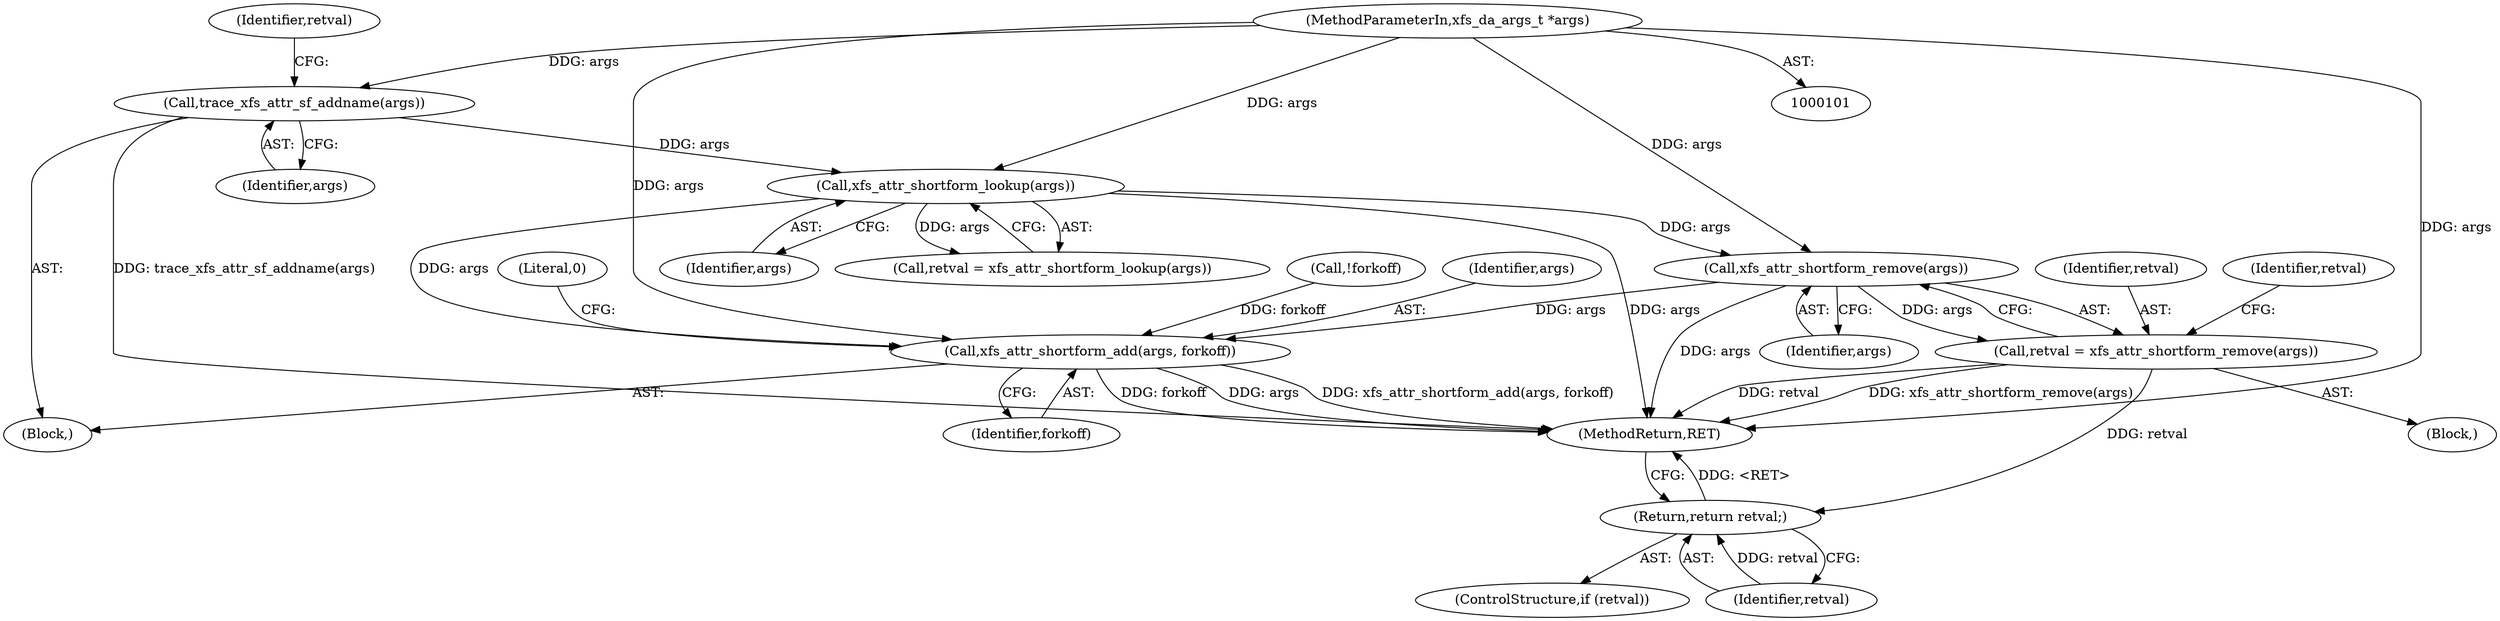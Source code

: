 digraph "0_linux_7b38460dc8e4eafba06c78f8e37099d3b34d473c@API" {
"1000144" [label="(Call,xfs_attr_shortform_remove(args))"];
"1000111" [label="(Call,xfs_attr_shortform_lookup(args))"];
"1000107" [label="(Call,trace_xfs_attr_sf_addname(args))"];
"1000102" [label="(MethodParameterIn,xfs_da_args_t *args)"];
"1000142" [label="(Call,retval = xfs_attr_shortform_remove(args))"];
"1000148" [label="(Return,return retval;)"];
"1000198" [label="(Call,xfs_attr_shortform_add(args, forkoff))"];
"1000133" [label="(Block,)"];
"1000143" [label="(Identifier,retval)"];
"1000200" [label="(Identifier,forkoff)"];
"1000203" [label="(MethodReturn,RET)"];
"1000198" [label="(Call,xfs_attr_shortform_add(args, forkoff))"];
"1000142" [label="(Call,retval = xfs_attr_shortform_remove(args))"];
"1000110" [label="(Identifier,retval)"];
"1000145" [label="(Identifier,args)"];
"1000108" [label="(Identifier,args)"];
"1000144" [label="(Call,xfs_attr_shortform_remove(args))"];
"1000107" [label="(Call,trace_xfs_attr_sf_addname(args))"];
"1000103" [label="(Block,)"];
"1000146" [label="(ControlStructure,if (retval))"];
"1000112" [label="(Identifier,args)"];
"1000111" [label="(Call,xfs_attr_shortform_lookup(args))"];
"1000148" [label="(Return,return retval;)"];
"1000102" [label="(MethodParameterIn,xfs_da_args_t *args)"];
"1000149" [label="(Identifier,retval)"];
"1000109" [label="(Call,retval = xfs_attr_shortform_lookup(args))"];
"1000147" [label="(Identifier,retval)"];
"1000202" [label="(Literal,0)"];
"1000193" [label="(Call,!forkoff)"];
"1000199" [label="(Identifier,args)"];
"1000144" -> "1000142"  [label="AST: "];
"1000144" -> "1000145"  [label="CFG: "];
"1000145" -> "1000144"  [label="AST: "];
"1000142" -> "1000144"  [label="CFG: "];
"1000144" -> "1000203"  [label="DDG: args"];
"1000144" -> "1000142"  [label="DDG: args"];
"1000111" -> "1000144"  [label="DDG: args"];
"1000102" -> "1000144"  [label="DDG: args"];
"1000144" -> "1000198"  [label="DDG: args"];
"1000111" -> "1000109"  [label="AST: "];
"1000111" -> "1000112"  [label="CFG: "];
"1000112" -> "1000111"  [label="AST: "];
"1000109" -> "1000111"  [label="CFG: "];
"1000111" -> "1000203"  [label="DDG: args"];
"1000111" -> "1000109"  [label="DDG: args"];
"1000107" -> "1000111"  [label="DDG: args"];
"1000102" -> "1000111"  [label="DDG: args"];
"1000111" -> "1000198"  [label="DDG: args"];
"1000107" -> "1000103"  [label="AST: "];
"1000107" -> "1000108"  [label="CFG: "];
"1000108" -> "1000107"  [label="AST: "];
"1000110" -> "1000107"  [label="CFG: "];
"1000107" -> "1000203"  [label="DDG: trace_xfs_attr_sf_addname(args)"];
"1000102" -> "1000107"  [label="DDG: args"];
"1000102" -> "1000101"  [label="AST: "];
"1000102" -> "1000203"  [label="DDG: args"];
"1000102" -> "1000198"  [label="DDG: args"];
"1000142" -> "1000133"  [label="AST: "];
"1000143" -> "1000142"  [label="AST: "];
"1000147" -> "1000142"  [label="CFG: "];
"1000142" -> "1000203"  [label="DDG: xfs_attr_shortform_remove(args)"];
"1000142" -> "1000203"  [label="DDG: retval"];
"1000142" -> "1000148"  [label="DDG: retval"];
"1000148" -> "1000146"  [label="AST: "];
"1000148" -> "1000149"  [label="CFG: "];
"1000149" -> "1000148"  [label="AST: "];
"1000203" -> "1000148"  [label="CFG: "];
"1000148" -> "1000203"  [label="DDG: <RET>"];
"1000149" -> "1000148"  [label="DDG: retval"];
"1000198" -> "1000103"  [label="AST: "];
"1000198" -> "1000200"  [label="CFG: "];
"1000199" -> "1000198"  [label="AST: "];
"1000200" -> "1000198"  [label="AST: "];
"1000202" -> "1000198"  [label="CFG: "];
"1000198" -> "1000203"  [label="DDG: forkoff"];
"1000198" -> "1000203"  [label="DDG: args"];
"1000198" -> "1000203"  [label="DDG: xfs_attr_shortform_add(args, forkoff)"];
"1000193" -> "1000198"  [label="DDG: forkoff"];
}
